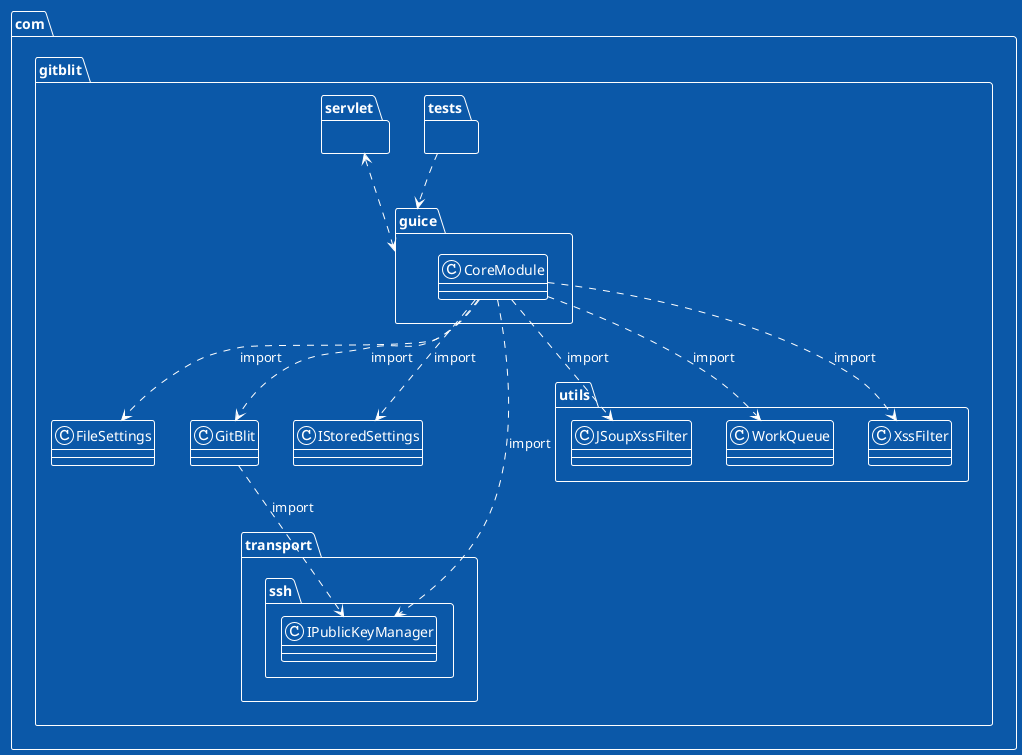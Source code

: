 @startuml
!theme amiga 

' exemplo: atividade de pacotes de es
package com.gitblit{
	
	class FileSettings
	class GitBlit
	class IStoredSettings

	package guice {
		class CoreModule
	}

	package transport {
		package ssh {
			class IPublicKeyManager
		}
	}

	package utils {
		class JSoupXssFilter
			class WorkQueue
			class XssFilter
	}
	
	package tests {
	}

	package servlet {
	}
}

CoreModule ..> GitBlit : import
CoreModule ..> FileSettings : import
CoreModule ..> IStoredSettings : import
CoreModule ..> IPublicKeyManager : import
CoreModule ..> JSoupXssFilter : import
CoreModule ..> WorkQueue : import
CoreModule ..> XssFilter : import

GitBlit ..> IPublicKeyManager : import

tests ..> guice
servlet <..> guice

@enduml
